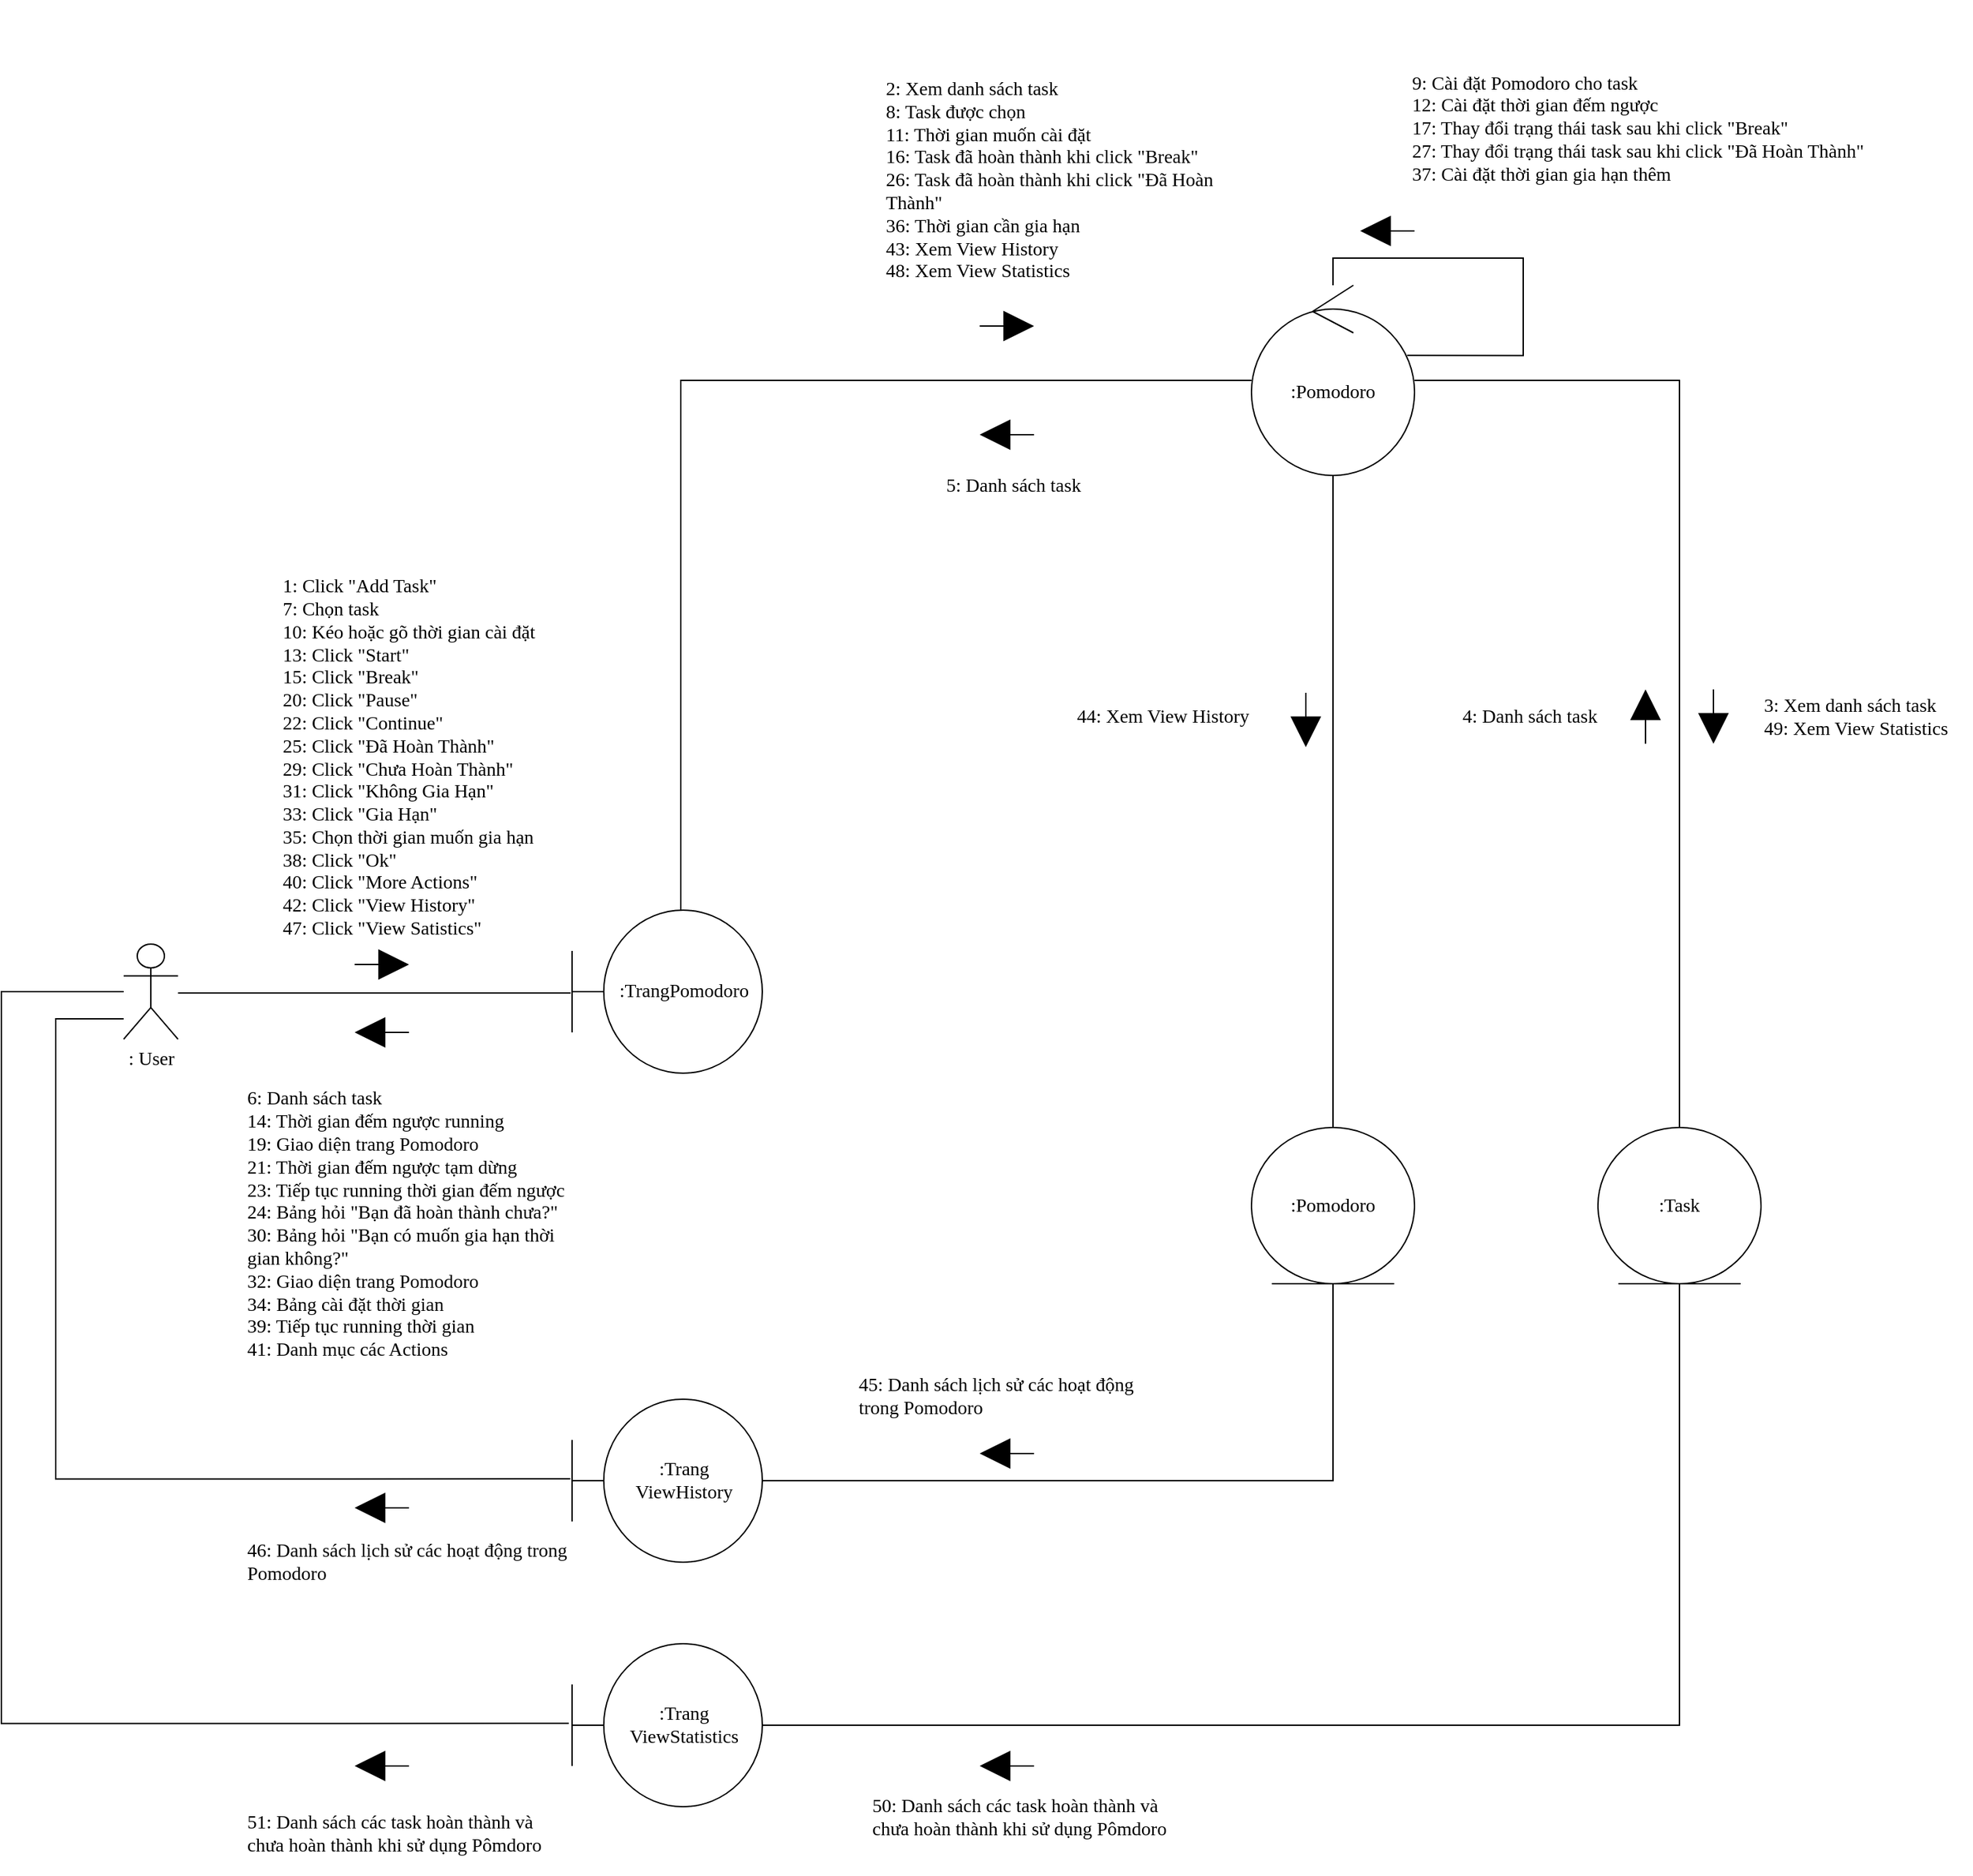 <mxfile version="13.9.8" type="device"><diagram id="OnDmpZxD-wWtP_MVLfLg" name="Page-1"><mxGraphModel dx="1797" dy="1674" grid="1" gridSize="10" guides="1" tooltips="1" connect="1" arrows="1" fold="1" page="1" pageScale="1" pageWidth="827" pageHeight="1169" math="0" shadow="0"><root><mxCell id="0"/><mxCell id="1" parent="0"/><mxCell id="UWGWLl8Hxurw7mbLcPKg-41" style="edgeStyle=orthogonalEdgeStyle;rounded=0;orthogonalLoop=1;jettySize=auto;html=1;endArrow=none;endFill=0;fontSize=14;fontFamily=Verdana;" parent="1" source="xohiUcnEhmOPERj1-02E-9" target="xohiUcnEhmOPERj1-02E-18" edge="1"><mxGeometry relative="1" as="geometry"><Array as="points"><mxPoint x="260" y="-190"/></Array></mxGeometry></mxCell><mxCell id="xohiUcnEhmOPERj1-02E-9" value="&lt;span style=&quot;font-size: 14px&quot;&gt;:TrangPomodoro&lt;/span&gt;" style="shape=umlBoundary;whiteSpace=wrap;html=1;fontSize=14;fontFamily=Verdana;" parent="1" vertex="1"><mxGeometry x="180" y="200" width="140" height="120" as="geometry"/></mxCell><mxCell id="UWGWLl8Hxurw7mbLcPKg-20" style="edgeStyle=orthogonalEdgeStyle;rounded=0;orthogonalLoop=1;jettySize=auto;html=1;endArrow=none;endFill=0;fontSize=14;fontFamily=Verdana;" parent="1" source="xohiUcnEhmOPERj1-02E-11" edge="1"><mxGeometry relative="1" as="geometry"><mxPoint x="-90" y="280" as="sourcePoint"/><mxPoint x="179" y="261" as="targetPoint"/><Array as="points"><mxPoint x="-40" y="261"/><mxPoint x="-40" y="261"/></Array></mxGeometry></mxCell><mxCell id="UWGWLl8Hxurw7mbLcPKg-52" style="edgeStyle=orthogonalEdgeStyle;rounded=0;orthogonalLoop=1;jettySize=auto;html=1;endArrow=none;endFill=0;fontSize=14;fontFamily=Verdana;entryX=-0.009;entryY=0.489;entryDx=0;entryDy=0;entryPerimeter=0;" parent="1" source="xohiUcnEhmOPERj1-02E-11" target="UWGWLl8Hxurw7mbLcPKg-50" edge="1"><mxGeometry relative="1" as="geometry"><Array as="points"><mxPoint x="-200" y="280"/><mxPoint x="-200" y="619"/></Array></mxGeometry></mxCell><mxCell id="UWGWLl8Hxurw7mbLcPKg-53" style="edgeStyle=orthogonalEdgeStyle;rounded=0;orthogonalLoop=1;jettySize=auto;html=1;endArrow=none;endFill=0;fontSize=14;fontFamily=Verdana;entryX=-0.017;entryY=0.489;entryDx=0;entryDy=0;entryPerimeter=0;" parent="1" source="xohiUcnEhmOPERj1-02E-11" target="UWGWLl8Hxurw7mbLcPKg-51" edge="1"><mxGeometry relative="1" as="geometry"><Array as="points"><mxPoint x="-240" y="260"/><mxPoint x="-240" y="799"/></Array></mxGeometry></mxCell><mxCell id="xohiUcnEhmOPERj1-02E-11" value="&lt;span style=&quot;font-size: 14px&quot;&gt;&lt;span style=&quot;font-size: 14px&quot;&gt;&lt;font style=&quot;vertical-align: inherit ; font-size: 14px&quot;&gt;&lt;font style=&quot;vertical-align: inherit ; font-size: 14px&quot;&gt;: User&lt;/font&gt;&lt;/font&gt;&lt;/span&gt;&lt;/span&gt;" style="shape=umlActor;verticalLabelPosition=bottom;verticalAlign=top;html=1;fontFamily=Verdana;fontSize=14;" parent="1" vertex="1"><mxGeometry x="-150" y="225" width="40" height="70" as="geometry"/></mxCell><mxCell id="UWGWLl8Hxurw7mbLcPKg-23" style="edgeStyle=orthogonalEdgeStyle;rounded=0;orthogonalLoop=1;jettySize=auto;html=1;entryX=0.5;entryY=0;entryDx=0;entryDy=0;endArrow=none;endFill=0;fontSize=14;fontFamily=Verdana;" parent="1" source="xohiUcnEhmOPERj1-02E-18" target="xohiUcnEhmOPERj1-02E-19" edge="1"><mxGeometry relative="1" as="geometry"/></mxCell><mxCell id="UWGWLl8Hxurw7mbLcPKg-57" style="edgeStyle=orthogonalEdgeStyle;rounded=0;orthogonalLoop=1;jettySize=auto;html=1;endArrow=none;endFill=0;fontSize=14;fontFamily=Verdana;exitX=0.5;exitY=1;exitDx=0;exitDy=0;" parent="1" source="UWGWLl8Hxurw7mbLcPKg-65" target="UWGWLl8Hxurw7mbLcPKg-50" edge="1"><mxGeometry relative="1" as="geometry"><Array as="points"><mxPoint x="740" y="620"/></Array></mxGeometry></mxCell><mxCell id="UWGWLl8Hxurw7mbLcPKg-66" style="edgeStyle=orthogonalEdgeStyle;rounded=0;orthogonalLoop=1;jettySize=auto;html=1;endArrow=none;endFill=0;fontSize=14;fontFamily=Verdana;exitX=0.5;exitY=1;exitDx=0;exitDy=0;" parent="1" source="xohiUcnEhmOPERj1-02E-18" target="UWGWLl8Hxurw7mbLcPKg-65" edge="1"><mxGeometry relative="1" as="geometry"><Array as="points"><mxPoint x="740" y="418"/></Array></mxGeometry></mxCell><mxCell id="xohiUcnEhmOPERj1-02E-18" value=":Pomodoro" style="ellipse;shape=umlControl;whiteSpace=wrap;html=1;fontSize=14;fontFamily=Verdana;" parent="1" vertex="1"><mxGeometry x="680" y="-260" width="120" height="140" as="geometry"/></mxCell><mxCell id="UWGWLl8Hxurw7mbLcPKg-81" style="edgeStyle=orthogonalEdgeStyle;rounded=0;orthogonalLoop=1;jettySize=auto;html=1;endArrow=none;endFill=0;fontSize=14;fontFamily=Verdana;exitX=0.5;exitY=1;exitDx=0;exitDy=0;" parent="1" source="xohiUcnEhmOPERj1-02E-19" target="UWGWLl8Hxurw7mbLcPKg-51" edge="1"><mxGeometry relative="1" as="geometry"><Array as="points"><mxPoint x="995" y="800"/><mxPoint x="322" y="800"/></Array></mxGeometry></mxCell><mxCell id="xohiUcnEhmOPERj1-02E-19" value=":Task" style="ellipse;shape=umlEntity;whiteSpace=wrap;html=1;fontSize=14;fontFamily=Verdana;" parent="1" vertex="1"><mxGeometry x="935" y="360" width="120" height="115" as="geometry"/></mxCell><mxCell id="UWGWLl8Hxurw7mbLcPKg-24" style="edgeStyle=orthogonalEdgeStyle;rounded=0;orthogonalLoop=1;jettySize=auto;html=1;entryX=0.955;entryY=0.369;entryDx=0;entryDy=0;entryPerimeter=0;endArrow=none;endFill=0;fontSize=14;fontFamily=Verdana;" parent="1" source="xohiUcnEhmOPERj1-02E-18" target="xohiUcnEhmOPERj1-02E-18" edge="1"><mxGeometry relative="1" as="geometry"><Array as="points"><mxPoint x="740" y="-280"/><mxPoint x="880" y="-280"/><mxPoint x="880" y="-208"/></Array></mxGeometry></mxCell><mxCell id="UWGWLl8Hxurw7mbLcPKg-38" value="" style="endArrow=block;html=1;fontSize=14;endFill=1;strokeWidth=1;endSize=20;startSize=3;fontFamily=Verdana;" parent="1" edge="1"><mxGeometry width="50" height="50" relative="1" as="geometry"><mxPoint x="800" y="-300" as="sourcePoint"/><mxPoint x="760" y="-300" as="targetPoint"/></mxGeometry></mxCell><mxCell id="UWGWLl8Hxurw7mbLcPKg-39" value="" style="endArrow=block;html=1;fontSize=14;endFill=1;strokeWidth=1;endSize=20;startSize=3;fontFamily=Verdana;" parent="1" edge="1"><mxGeometry width="50" height="50" relative="1" as="geometry"><mxPoint x="480" y="-230" as="sourcePoint"/><mxPoint x="520" y="-230" as="targetPoint"/></mxGeometry></mxCell><mxCell id="UWGWLl8Hxurw7mbLcPKg-43" value="" style="endArrow=block;html=1;fontSize=14;endFill=1;strokeWidth=1;endSize=20;startSize=3;fontFamily=Verdana;" parent="1" edge="1"><mxGeometry width="50" height="50" relative="1" as="geometry"><mxPoint x="20" y="240" as="sourcePoint"/><mxPoint x="60" y="240" as="targetPoint"/></mxGeometry></mxCell><mxCell id="UWGWLl8Hxurw7mbLcPKg-44" value="" style="endArrow=block;html=1;fontSize=14;endFill=1;strokeWidth=1;endSize=20;startSize=3;fontFamily=Verdana;" parent="1" edge="1"><mxGeometry width="50" height="50" relative="1" as="geometry"><mxPoint x="60" y="290" as="sourcePoint"/><mxPoint x="20" y="290" as="targetPoint"/></mxGeometry></mxCell><mxCell id="UWGWLl8Hxurw7mbLcPKg-48" value="&lt;div style=&quot;text-align: left ; font-size: 14px&quot;&gt;&lt;div&gt;1: Click &quot;Add Task&quot;&lt;/div&gt;&lt;div&gt;7: Chọn task&lt;/div&gt;&lt;div&gt;10: Kéo hoặc gõ thời gian cài đặt&lt;/div&gt;&lt;div&gt;13: Click &quot;Start&quot;&lt;/div&gt;&lt;div&gt;15: Click &quot;Break&quot;&lt;/div&gt;&lt;div&gt;20: Click &quot;Pause&quot;&lt;/div&gt;&lt;div&gt;22: Click &quot;Continue&quot;&lt;/div&gt;&lt;div&gt;25: Click &quot;Đã Hoàn Thành&quot;&lt;/div&gt;&lt;div&gt;29: Click &quot;Chưa Hoàn Thành&quot;&lt;/div&gt;&lt;div&gt;31: Click &quot;Không Gia Hạn&quot;&lt;/div&gt;&lt;div&gt;33: Click &quot;Gia Hạn&quot;&lt;/div&gt;&lt;div&gt;35: Chọn thời gian muốn gia hạn&lt;/div&gt;&lt;div&gt;38: Click &quot;Ok&quot;&lt;/div&gt;&lt;div&gt;40: Click &quot;More Actions&quot;&lt;/div&gt;&lt;div&gt;42: Click &quot;View History&quot;&lt;/div&gt;&lt;div&gt;47: Click &quot;View Satistics&quot;&lt;/div&gt;&lt;/div&gt;" style="text;html=1;strokeColor=none;fillColor=none;align=center;verticalAlign=middle;whiteSpace=wrap;rounded=0;fontFamily=Verdana;fontSize=14;" parent="1" vertex="1"><mxGeometry x="-60" y="-60" width="240" height="295" as="geometry"/></mxCell><mxCell id="UWGWLl8Hxurw7mbLcPKg-49" value="&lt;div style=&quot;text-align: left ; font-size: 14px&quot;&gt;6: Danh sách task&lt;/div&gt;&lt;div style=&quot;text-align: left ; font-size: 14px&quot;&gt;14: Thời gian đếm ngược running&lt;/div&gt;&lt;div style=&quot;text-align: left ; font-size: 14px&quot;&gt;19: Giao diện trang Pomodoro&lt;/div&gt;&lt;div style=&quot;text-align: left ; font-size: 14px&quot;&gt;21: Thời gian đếm ngược tạm dừng&lt;/div&gt;&lt;div style=&quot;text-align: left ; font-size: 14px&quot;&gt;23: Tiếp tục running thời gian đếm ngược&lt;/div&gt;&lt;div style=&quot;text-align: left ; font-size: 14px&quot;&gt;24: Bảng hỏi &quot;Bạn đã hoàn thành chưa?&quot;&lt;/div&gt;&lt;div style=&quot;text-align: left ; font-size: 14px&quot;&gt;30: Bảng hỏi &quot;Bạn có muốn gia hạn thời gian không?&quot;&lt;/div&gt;&lt;div style=&quot;text-align: left ; font-size: 14px&quot;&gt;32: Giao diện trang Pomodoro&lt;/div&gt;&lt;div style=&quot;text-align: left ; font-size: 14px&quot;&gt;34: Bảng cài đặt thời gian&lt;/div&gt;&lt;div style=&quot;text-align: left ; font-size: 14px&quot;&gt;39: Tiếp tục running thời gian&lt;/div&gt;&lt;div style=&quot;text-align: left ; font-size: 14px&quot;&gt;41: Danh mục các Actions&lt;/div&gt;&lt;div style=&quot;text-align: left ; font-size: 14px&quot;&gt;&lt;br style=&quot;font-size: 14px&quot;&gt;&lt;/div&gt;" style="text;html=1;strokeColor=none;fillColor=none;align=center;verticalAlign=middle;whiteSpace=wrap;rounded=0;fontFamily=Verdana;fontSize=14;" parent="1" vertex="1"><mxGeometry x="-60" y="310" width="240" height="260" as="geometry"/></mxCell><mxCell id="UWGWLl8Hxurw7mbLcPKg-50" value="&lt;span style=&quot;font-size: 14px&quot;&gt;:Trang&lt;br&gt;ViewHistory&lt;/span&gt;" style="shape=umlBoundary;whiteSpace=wrap;html=1;fontSize=14;fontFamily=Verdana;" parent="1" vertex="1"><mxGeometry x="180" y="560" width="140" height="120" as="geometry"/></mxCell><mxCell id="UWGWLl8Hxurw7mbLcPKg-51" value="&lt;span style=&quot;font-size: 14px&quot;&gt;:Trang&lt;br&gt;ViewStatistics&lt;br&gt;&lt;/span&gt;" style="shape=umlBoundary;whiteSpace=wrap;html=1;fontSize=14;fontFamily=Verdana;" parent="1" vertex="1"><mxGeometry x="180" y="740" width="140" height="120" as="geometry"/></mxCell><mxCell id="UWGWLl8Hxurw7mbLcPKg-54" value="" style="endArrow=block;html=1;fontSize=14;endFill=1;strokeWidth=1;endSize=20;startSize=3;fontFamily=Verdana;" parent="1" edge="1"><mxGeometry width="50" height="50" relative="1" as="geometry"><mxPoint x="60" y="640" as="sourcePoint"/><mxPoint x="20" y="640" as="targetPoint"/></mxGeometry></mxCell><mxCell id="UWGWLl8Hxurw7mbLcPKg-55" value="" style="endArrow=block;html=1;fontSize=14;endFill=1;strokeWidth=1;endSize=20;startSize=3;fontFamily=Verdana;" parent="1" edge="1"><mxGeometry width="50" height="50" relative="1" as="geometry"><mxPoint x="60" y="830" as="sourcePoint"/><mxPoint x="20" y="830" as="targetPoint"/></mxGeometry></mxCell><mxCell id="UWGWLl8Hxurw7mbLcPKg-59" value="&lt;div style=&quot;text-align: left ; font-size: 14px&quot;&gt;46: Danh sách lịch sử các hoạt động trong Pomodoro&lt;/div&gt;" style="text;html=1;strokeColor=none;fillColor=none;align=center;verticalAlign=middle;whiteSpace=wrap;rounded=0;fontFamily=Verdana;fontSize=14;" parent="1" vertex="1"><mxGeometry x="-60" y="650" width="240" height="60" as="geometry"/></mxCell><mxCell id="UWGWLl8Hxurw7mbLcPKg-60" value="&lt;div style=&quot;text-align: left ; font-size: 14px&quot;&gt;51: Danh sách các task hoàn thành và chưa hoàn thành khi sử dụng Pômdoro&lt;/div&gt;" style="text;html=1;strokeColor=none;fillColor=none;align=center;verticalAlign=middle;whiteSpace=wrap;rounded=0;fontFamily=Verdana;fontSize=14;" parent="1" vertex="1"><mxGeometry x="-60" y="850" width="240" height="60" as="geometry"/></mxCell><mxCell id="UWGWLl8Hxurw7mbLcPKg-61" value="&lt;div style=&quot;text-align: left ; font-size: 14px&quot;&gt;9: Cài đặt Pomodoro cho task&lt;/div&gt;&lt;div style=&quot;text-align: left ; font-size: 14px&quot;&gt;12: Cài đặt thời gian đếm ngược&lt;/div&gt;&lt;div style=&quot;text-align: left ; font-size: 14px&quot;&gt;17: Thay đổi trạng thái task sau khi click &quot;Break&quot;&lt;/div&gt;&lt;div style=&quot;text-align: left ; font-size: 14px&quot;&gt;27: Thay đổi trạng thái task sau khi click &quot;Đã Hoàn Thành&quot;&lt;/div&gt;&lt;div style=&quot;text-align: left ; font-size: 14px&quot;&gt;37: Cài đặt thời gian gia hạn thêm&lt;/div&gt;" style="text;html=1;strokeColor=none;fillColor=none;align=center;verticalAlign=middle;whiteSpace=wrap;rounded=0;fontFamily=Verdana;fontSize=14;" parent="1" vertex="1"><mxGeometry x="750" y="-430" width="429" height="110" as="geometry"/></mxCell><mxCell id="UWGWLl8Hxurw7mbLcPKg-63" value="" style="endArrow=block;html=1;fontSize=14;endFill=1;strokeWidth=1;endSize=20;startSize=3;fontFamily=Verdana;" parent="1" edge="1"><mxGeometry width="50" height="50" relative="1" as="geometry"><mxPoint x="520" y="-150" as="sourcePoint"/><mxPoint x="480" y="-150" as="targetPoint"/></mxGeometry></mxCell><mxCell id="UWGWLl8Hxurw7mbLcPKg-64" value="&lt;div style=&quot;text-align: left ; font-size: 14px&quot;&gt;2: Xem danh sách task&lt;/div&gt;&lt;div style=&quot;text-align: left ; font-size: 14px&quot;&gt;8: Task được chọn&lt;/div&gt;&lt;div style=&quot;text-align: left ; font-size: 14px&quot;&gt;11: Thời gian muốn cài đặt&lt;/div&gt;&lt;div style=&quot;text-align: left ; font-size: 14px&quot;&gt;16: Task đã hoàn thành khi click &quot;Break&quot;&lt;/div&gt;&lt;div style=&quot;text-align: left ; font-size: 14px&quot;&gt;26: Task đã hoàn thành khi click &quot;Đã Hoàn Thành&quot;&lt;/div&gt;&lt;div style=&quot;text-align: left ; font-size: 14px&quot;&gt;36: Thời gian cần gia hạn&lt;/div&gt;&lt;div style=&quot;text-align: left ; font-size: 14px&quot;&gt;43: Xem View History&lt;/div&gt;&lt;div style=&quot;text-align: left ; font-size: 14px&quot;&gt;48: Xem View Statistics&lt;/div&gt;" style="text;html=1;strokeColor=none;fillColor=none;align=center;verticalAlign=middle;whiteSpace=wrap;rounded=0;fontFamily=Verdana;fontSize=14;" parent="1" vertex="1"><mxGeometry x="410" y="-470" width="250" height="265" as="geometry"/></mxCell><mxCell id="UWGWLl8Hxurw7mbLcPKg-65" value=":Pomodoro" style="ellipse;shape=umlEntity;whiteSpace=wrap;html=1;fontSize=14;fontFamily=Verdana;" parent="1" vertex="1"><mxGeometry x="680" y="360" width="120" height="115" as="geometry"/></mxCell><mxCell id="UWGWLl8Hxurw7mbLcPKg-67" value="" style="endArrow=block;html=1;fontSize=14;endFill=1;strokeWidth=1;endSize=20;startSize=3;fontFamily=Verdana;" parent="1" edge="1"><mxGeometry width="50" height="50" relative="1" as="geometry"><mxPoint x="520" y="600" as="sourcePoint"/><mxPoint x="480" y="600" as="targetPoint"/></mxGeometry></mxCell><mxCell id="UWGWLl8Hxurw7mbLcPKg-68" value="" style="endArrow=block;html=1;fontSize=14;endFill=1;strokeWidth=1;endSize=20;startSize=3;fontFamily=Verdana;" parent="1" edge="1"><mxGeometry width="50" height="50" relative="1" as="geometry"><mxPoint x="720" y="40" as="sourcePoint"/><mxPoint x="720" y="80" as="targetPoint"/></mxGeometry></mxCell><mxCell id="UWGWLl8Hxurw7mbLcPKg-69" value="" style="endArrow=block;html=1;fontSize=14;endFill=1;strokeWidth=1;endSize=20;startSize=3;fontFamily=Verdana;" parent="1" edge="1"><mxGeometry width="50" height="50" relative="1" as="geometry"><mxPoint x="520" y="830" as="sourcePoint"/><mxPoint x="480" y="830" as="targetPoint"/></mxGeometry></mxCell><mxCell id="UWGWLl8Hxurw7mbLcPKg-70" value="&lt;div style=&quot;text-align: left ; font-size: 14px&quot;&gt;44: Xem View History&lt;/div&gt;" style="text;html=1;strokeColor=none;fillColor=none;align=center;verticalAlign=middle;whiteSpace=wrap;rounded=0;fontFamily=Verdana;fontSize=14;" parent="1" vertex="1"><mxGeometry x="520" y="30" width="190" height="55" as="geometry"/></mxCell><mxCell id="UWGWLl8Hxurw7mbLcPKg-71" value="&lt;div style=&quot;text-align: left ; font-size: 14px&quot;&gt;50: Danh sách các task hoàn thành và chưa hoàn thành khi sử dụng Pômdoro&lt;br&gt;&lt;/div&gt;" style="text;html=1;strokeColor=none;fillColor=none;align=center;verticalAlign=middle;whiteSpace=wrap;rounded=0;fontFamily=Verdana;fontSize=14;" parent="1" vertex="1"><mxGeometry x="400" y="840" width="230" height="55" as="geometry"/></mxCell><mxCell id="UWGWLl8Hxurw7mbLcPKg-73" value="&lt;div style=&quot;text-align: left ; font-size: 14px&quot;&gt;5: Danh sách task&lt;/div&gt;" style="text;html=1;strokeColor=none;fillColor=none;align=center;verticalAlign=middle;whiteSpace=wrap;rounded=0;fontFamily=Verdana;fontSize=14;" parent="1" vertex="1"><mxGeometry x="420" y="-140" width="170" height="55" as="geometry"/></mxCell><mxCell id="UWGWLl8Hxurw7mbLcPKg-78" value="&lt;div style=&quot;text-align: left ; font-size: 14px&quot;&gt;45: Danh sách lịch sử các hoạt động trong Pomodoro&lt;/div&gt;" style="text;html=1;strokeColor=none;fillColor=none;align=center;verticalAlign=middle;whiteSpace=wrap;rounded=0;fontFamily=Verdana;fontSize=14;" parent="1" vertex="1"><mxGeometry x="390" y="530" width="230" height="55" as="geometry"/></mxCell><mxCell id="UWGWLl8Hxurw7mbLcPKg-37" value="" style="endArrow=block;html=1;fontSize=14;endFill=1;strokeWidth=1;endSize=20;startSize=3;fontFamily=Verdana;" parent="1" edge="1"><mxGeometry x="800" y="30" width="50" height="50" as="geometry"><mxPoint x="970" y="77.5" as="sourcePoint"/><mxPoint x="970" y="37.5" as="targetPoint"/></mxGeometry></mxCell><mxCell id="UWGWLl8Hxurw7mbLcPKg-74" value="&lt;div style=&quot;text-align: left ; font-size: 14px&quot;&gt;4: Danh sách task&lt;/div&gt;" style="text;html=1;strokeColor=none;fillColor=none;align=center;verticalAlign=middle;whiteSpace=wrap;rounded=0;fontFamily=Verdana;fontSize=14;" parent="1" vertex="1"><mxGeometry x="800" y="30" width="170" height="55" as="geometry"/></mxCell><mxCell id="UWGWLl8Hxurw7mbLcPKg-76" value="" style="endArrow=block;html=1;fontSize=14;endFill=1;strokeWidth=1;endSize=20;startSize=3;fontFamily=Verdana;" parent="1" edge="1"><mxGeometry x="790" y="30" width="50" height="50" as="geometry"><mxPoint x="1020" y="37.5" as="sourcePoint"/><mxPoint x="1020" y="77.5" as="targetPoint"/></mxGeometry></mxCell><mxCell id="UWGWLl8Hxurw7mbLcPKg-77" value="&lt;div style=&quot;text-align: left ; font-size: 14px&quot;&gt;3: Xem danh sách task&lt;/div&gt;&lt;div style=&quot;text-align: left ; font-size: 14px&quot;&gt;49: Xem View Statistics&lt;/div&gt;" style="text;html=1;strokeColor=none;fillColor=none;align=center;verticalAlign=middle;whiteSpace=wrap;rounded=0;fontFamily=Verdana;fontSize=14;" parent="1" vertex="1"><mxGeometry x="1040" y="30" width="170" height="55" as="geometry"/></mxCell></root></mxGraphModel></diagram></mxfile>